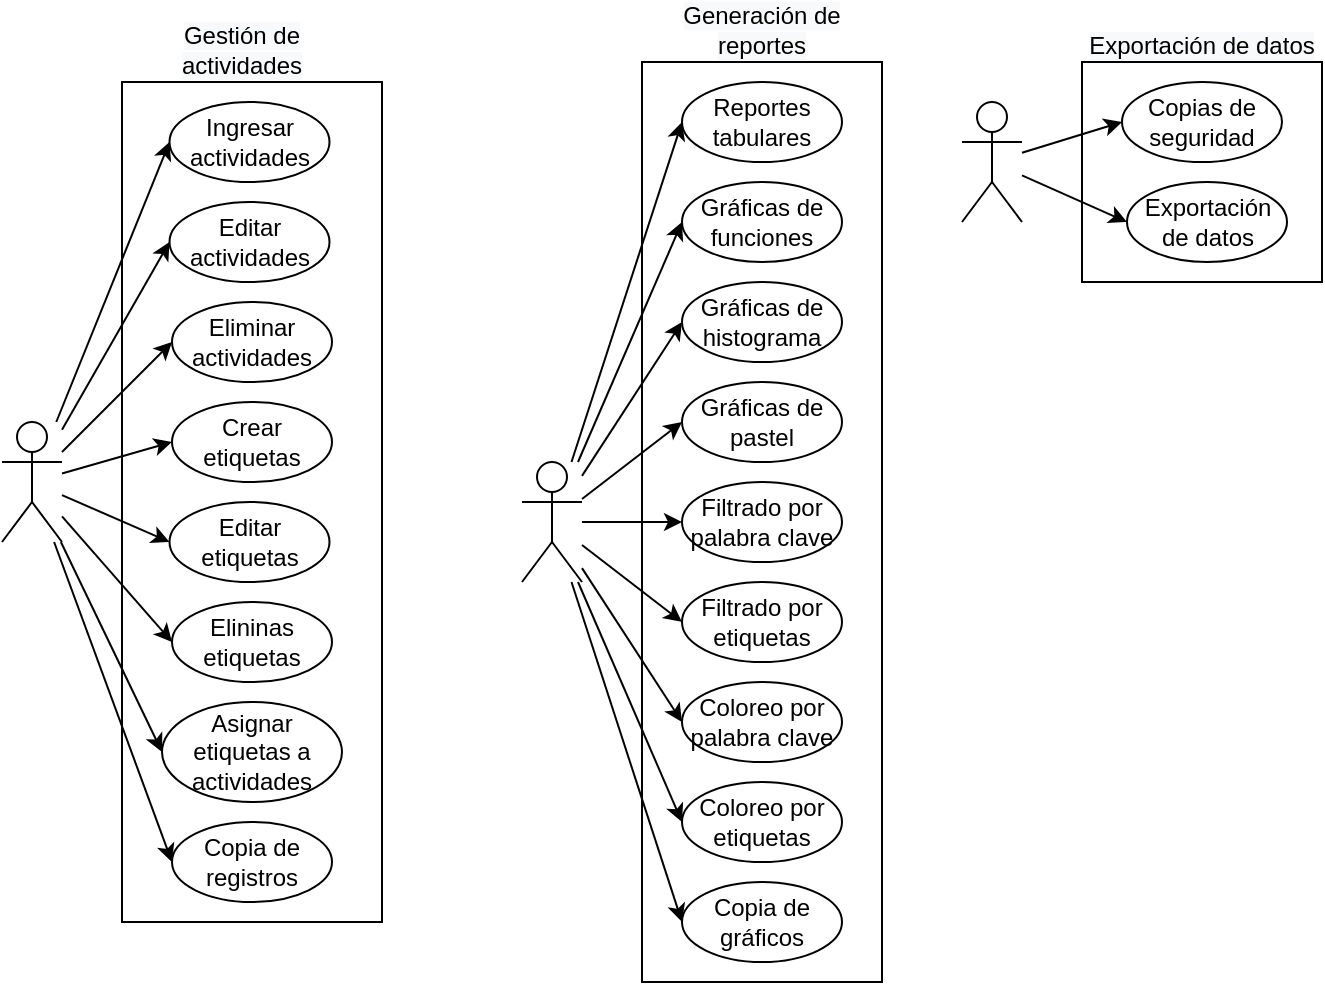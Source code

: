 <mxfile version="15.2.7" type="device"><diagram id="g2g0_09EibHLY8QdNR0A" name="Página-1"><mxGraphModel dx="494" dy="392" grid="1" gridSize="10" guides="1" tooltips="1" connect="1" arrows="1" fold="1" page="1" pageScale="1" pageWidth="827" pageHeight="1169" math="0" shadow="0"><root><mxCell id="0"/><mxCell id="1" parent="0"/><mxCell id="qiSDTSHIFFa7A9pNRmX--1" value="" style="rounded=0;whiteSpace=wrap;html=1;container=1;" parent="1" vertex="1"><mxGeometry x="150" y="90" width="130" height="420" as="geometry"/></mxCell><mxCell id="qfR6k9OrLSx6FDIR1TIy-2" value="Copia de registros" style="ellipse;whiteSpace=wrap;html=1;" vertex="1" parent="qiSDTSHIFFa7A9pNRmX--1"><mxGeometry x="25" y="370" width="80" height="40" as="geometry"/></mxCell><mxCell id="qiSDTSHIFFa7A9pNRmX--14" value="Asignar etiquetas a actividades" style="ellipse;whiteSpace=wrap;html=1;" parent="qiSDTSHIFFa7A9pNRmX--1" vertex="1"><mxGeometry x="20" y="310" width="90" height="50" as="geometry"/></mxCell><mxCell id="qiSDTSHIFFa7A9pNRmX--15" value="Crear etiquetas" style="ellipse;whiteSpace=wrap;html=1;" parent="qiSDTSHIFFa7A9pNRmX--1" vertex="1"><mxGeometry x="25" y="160" width="80" height="40" as="geometry"/></mxCell><mxCell id="qiSDTSHIFFa7A9pNRmX--16" value="Editar etiquetas" style="ellipse;whiteSpace=wrap;html=1;" parent="qiSDTSHIFFa7A9pNRmX--1" vertex="1"><mxGeometry x="23.75" y="210" width="80" height="40" as="geometry"/></mxCell><mxCell id="qiSDTSHIFFa7A9pNRmX--17" value="Elininas etiquetas" style="ellipse;whiteSpace=wrap;html=1;" parent="qiSDTSHIFFa7A9pNRmX--1" vertex="1"><mxGeometry x="25" y="260" width="80" height="40" as="geometry"/></mxCell><mxCell id="qiSDTSHIFFa7A9pNRmX--13" value="Eliminar actividades" style="ellipse;whiteSpace=wrap;html=1;" parent="qiSDTSHIFFa7A9pNRmX--1" vertex="1"><mxGeometry x="25" y="110" width="80" height="40" as="geometry"/></mxCell><mxCell id="qiSDTSHIFFa7A9pNRmX--3" value="Ingresar actividades" style="ellipse;whiteSpace=wrap;html=1;" parent="qiSDTSHIFFa7A9pNRmX--1" vertex="1"><mxGeometry x="23.75" y="10" width="80" height="40" as="geometry"/></mxCell><mxCell id="qiSDTSHIFFa7A9pNRmX--12" value="Editar actividades" style="ellipse;whiteSpace=wrap;html=1;" parent="qiSDTSHIFFa7A9pNRmX--1" vertex="1"><mxGeometry x="23.75" y="60" width="80" height="40" as="geometry"/></mxCell><mxCell id="qiSDTSHIFFa7A9pNRmX--20" value="&lt;span style=&quot;color: rgb(0 , 0 , 0) ; font-family: &amp;#34;helvetica&amp;#34; ; font-size: 12px ; font-style: normal ; font-weight: 400 ; letter-spacing: normal ; text-align: center ; text-indent: 0px ; text-transform: none ; word-spacing: 0px ; background-color: rgb(248 , 249 , 250) ; display: inline ; float: none&quot;&gt;Gestión de actividades&lt;/span&gt;&lt;br&gt;" style="text;html=1;strokeColor=none;fillColor=none;align=center;verticalAlign=bottom;whiteSpace=wrap;rounded=0;spacing=1;" parent="1" vertex="1"><mxGeometry x="150" y="60" width="120" height="30" as="geometry"/></mxCell><mxCell id="qiSDTSHIFFa7A9pNRmX--39" value="" style="rounded=0;whiteSpace=wrap;html=1;" parent="1" vertex="1"><mxGeometry x="630" y="80" width="120" height="110" as="geometry"/></mxCell><mxCell id="qiSDTSHIFFa7A9pNRmX--41" value="Copias de seguridad" style="ellipse;whiteSpace=wrap;html=1;" parent="1" vertex="1"><mxGeometry x="650" y="90" width="80" height="40" as="geometry"/></mxCell><mxCell id="qiSDTSHIFFa7A9pNRmX--42" value="Exportación de datos" style="ellipse;whiteSpace=wrap;html=1;" parent="1" vertex="1"><mxGeometry x="652.5" y="140" width="80" height="40" as="geometry"/></mxCell><mxCell id="qiSDTSHIFFa7A9pNRmX--47" value="&lt;span style=&quot;color: rgb(0 , 0 , 0) ; font-family: &amp;#34;helvetica&amp;#34; ; font-size: 12px ; font-style: normal ; font-weight: 400 ; letter-spacing: normal ; text-align: center ; text-indent: 0px ; text-transform: none ; word-spacing: 0px ; background-color: rgb(248 , 249 , 250) ; display: inline ; float: none&quot;&gt;Exportación de datos&lt;/span&gt;" style="text;html=1;strokeColor=none;fillColor=none;align=center;verticalAlign=bottom;whiteSpace=wrap;rounded=0;spacing=1;" parent="1" vertex="1"><mxGeometry x="630" y="60" width="120" height="20" as="geometry"/></mxCell><mxCell id="qiSDTSHIFFa7A9pNRmX--59" style="edgeStyle=none;rounded=0;orthogonalLoop=1;jettySize=auto;html=1;entryX=0;entryY=0.5;entryDx=0;entryDy=0;" parent="1" source="qiSDTSHIFFa7A9pNRmX--57" target="qiSDTSHIFFa7A9pNRmX--3" edge="1"><mxGeometry relative="1" as="geometry"><mxPoint x="100" y="138" as="targetPoint"/></mxGeometry></mxCell><mxCell id="qiSDTSHIFFa7A9pNRmX--60" style="edgeStyle=none;rounded=0;orthogonalLoop=1;jettySize=auto;html=1;entryX=0;entryY=0.5;entryDx=0;entryDy=0;" parent="1" source="qiSDTSHIFFa7A9pNRmX--57" target="qiSDTSHIFFa7A9pNRmX--12" edge="1"><mxGeometry relative="1" as="geometry"/></mxCell><mxCell id="qiSDTSHIFFa7A9pNRmX--61" style="edgeStyle=none;rounded=0;orthogonalLoop=1;jettySize=auto;html=1;entryX=0;entryY=0.5;entryDx=0;entryDy=0;" parent="1" source="qiSDTSHIFFa7A9pNRmX--57" target="qiSDTSHIFFa7A9pNRmX--14" edge="1"><mxGeometry relative="1" as="geometry"/></mxCell><mxCell id="qiSDTSHIFFa7A9pNRmX--62" style="edgeStyle=none;rounded=0;orthogonalLoop=1;jettySize=auto;html=1;entryX=0;entryY=0.5;entryDx=0;entryDy=0;" parent="1" source="qiSDTSHIFFa7A9pNRmX--57" target="qiSDTSHIFFa7A9pNRmX--13" edge="1"><mxGeometry relative="1" as="geometry"/></mxCell><mxCell id="qiSDTSHIFFa7A9pNRmX--63" style="edgeStyle=none;rounded=0;orthogonalLoop=1;jettySize=auto;html=1;entryX=0;entryY=0.5;entryDx=0;entryDy=0;" parent="1" source="qiSDTSHIFFa7A9pNRmX--57" target="qiSDTSHIFFa7A9pNRmX--15" edge="1"><mxGeometry relative="1" as="geometry"><mxPoint x="120" y="270" as="targetPoint"/></mxGeometry></mxCell><mxCell id="qiSDTSHIFFa7A9pNRmX--64" style="edgeStyle=none;rounded=0;orthogonalLoop=1;jettySize=auto;html=1;entryX=0;entryY=0.5;entryDx=0;entryDy=0;" parent="1" source="qiSDTSHIFFa7A9pNRmX--57" target="qiSDTSHIFFa7A9pNRmX--16" edge="1"><mxGeometry relative="1" as="geometry"/></mxCell><mxCell id="qiSDTSHIFFa7A9pNRmX--65" style="edgeStyle=none;rounded=0;orthogonalLoop=1;jettySize=auto;html=1;entryX=0;entryY=0.5;entryDx=0;entryDy=0;" parent="1" source="qiSDTSHIFFa7A9pNRmX--57" target="qiSDTSHIFFa7A9pNRmX--17" edge="1"><mxGeometry relative="1" as="geometry"/></mxCell><mxCell id="qfR6k9OrLSx6FDIR1TIy-4" style="edgeStyle=none;rounded=0;orthogonalLoop=1;jettySize=auto;html=1;entryX=0;entryY=0.5;entryDx=0;entryDy=0;" edge="1" parent="1" source="qiSDTSHIFFa7A9pNRmX--57" target="qfR6k9OrLSx6FDIR1TIy-2"><mxGeometry relative="1" as="geometry"/></mxCell><mxCell id="qiSDTSHIFFa7A9pNRmX--57" value="" style="shape=umlActor;verticalLabelPosition=bottom;verticalAlign=top;html=1;outlineConnect=0;" parent="1" vertex="1"><mxGeometry x="90" y="260" width="30" height="60" as="geometry"/></mxCell><mxCell id="qiSDTSHIFFa7A9pNRmX--66" value="" style="shape=umlActor;verticalLabelPosition=bottom;verticalAlign=top;html=1;outlineConnect=0;" parent="1" vertex="1"><mxGeometry x="350" y="280" width="30" height="60" as="geometry"/></mxCell><mxCell id="qiSDTSHIFFa7A9pNRmX--21" value="" style="rounded=0;whiteSpace=wrap;html=1;" parent="1" vertex="1"><mxGeometry x="410" y="80" width="120" height="460" as="geometry"/></mxCell><mxCell id="qiSDTSHIFFa7A9pNRmX--22" value="Reportes tabulares" style="ellipse;whiteSpace=wrap;html=1;" parent="1" vertex="1"><mxGeometry x="430" y="90" width="80" height="40" as="geometry"/></mxCell><mxCell id="qiSDTSHIFFa7A9pNRmX--29" value="&lt;span style=&quot;color: rgb(0 , 0 , 0) ; font-family: &amp;#34;helvetica&amp;#34; ; font-size: 12px ; font-style: normal ; font-weight: 400 ; letter-spacing: normal ; text-align: center ; text-indent: 0px ; text-transform: none ; word-spacing: 0px ; background-color: rgb(248 , 249 , 250) ; display: inline ; float: none&quot;&gt;Generación de reportes&lt;/span&gt;" style="text;html=1;strokeColor=none;fillColor=none;align=center;verticalAlign=bottom;whiteSpace=wrap;rounded=0;spacing=1;" parent="1" vertex="1"><mxGeometry x="410" y="50" width="120" height="30" as="geometry"/></mxCell><mxCell id="qiSDTSHIFFa7A9pNRmX--49" value="Gráficas de funciones" style="ellipse;whiteSpace=wrap;html=1;" parent="1" vertex="1"><mxGeometry x="430" y="140" width="80" height="40" as="geometry"/></mxCell><mxCell id="qiSDTSHIFFa7A9pNRmX--51" value="Gráficas de histograma" style="ellipse;whiteSpace=wrap;html=1;" parent="1" vertex="1"><mxGeometry x="430" y="190" width="80" height="40" as="geometry"/></mxCell><mxCell id="qiSDTSHIFFa7A9pNRmX--52" value="Gráficas de pastel" style="ellipse;whiteSpace=wrap;html=1;" parent="1" vertex="1"><mxGeometry x="430" y="240" width="80" height="40" as="geometry"/></mxCell><mxCell id="qiSDTSHIFFa7A9pNRmX--53" value="Filtrado por palabra clave" style="ellipse;whiteSpace=wrap;html=1;" parent="1" vertex="1"><mxGeometry x="430" y="290" width="80" height="40" as="geometry"/></mxCell><mxCell id="qiSDTSHIFFa7A9pNRmX--54" value="Filtrado por etiquetas" style="ellipse;whiteSpace=wrap;html=1;" parent="1" vertex="1"><mxGeometry x="430" y="340" width="80" height="40" as="geometry"/></mxCell><mxCell id="qiSDTSHIFFa7A9pNRmX--55" value="Coloreo por palabra clave" style="ellipse;whiteSpace=wrap;html=1;" parent="1" vertex="1"><mxGeometry x="430" y="390" width="80" height="40" as="geometry"/></mxCell><mxCell id="qiSDTSHIFFa7A9pNRmX--56" value="Coloreo por etiquetas" style="ellipse;whiteSpace=wrap;html=1;" parent="1" vertex="1"><mxGeometry x="430" y="440" width="80" height="40" as="geometry"/></mxCell><mxCell id="qiSDTSHIFFa7A9pNRmX--68" style="edgeStyle=none;rounded=0;orthogonalLoop=1;jettySize=auto;html=1;entryX=0;entryY=0.5;entryDx=0;entryDy=0;" parent="1" source="qiSDTSHIFFa7A9pNRmX--66" target="qiSDTSHIFFa7A9pNRmX--22" edge="1"><mxGeometry relative="1" as="geometry"/></mxCell><mxCell id="qiSDTSHIFFa7A9pNRmX--69" style="edgeStyle=none;rounded=0;orthogonalLoop=1;jettySize=auto;html=1;entryX=0;entryY=0.5;entryDx=0;entryDy=0;" parent="1" source="qiSDTSHIFFa7A9pNRmX--66" target="qiSDTSHIFFa7A9pNRmX--49" edge="1"><mxGeometry relative="1" as="geometry"/></mxCell><mxCell id="qiSDTSHIFFa7A9pNRmX--70" style="edgeStyle=none;rounded=0;orthogonalLoop=1;jettySize=auto;html=1;entryX=0;entryY=0.5;entryDx=0;entryDy=0;" parent="1" source="qiSDTSHIFFa7A9pNRmX--66" target="qiSDTSHIFFa7A9pNRmX--51" edge="1"><mxGeometry relative="1" as="geometry"/></mxCell><mxCell id="qiSDTSHIFFa7A9pNRmX--71" style="edgeStyle=none;rounded=0;orthogonalLoop=1;jettySize=auto;html=1;entryX=0;entryY=0.5;entryDx=0;entryDy=0;" parent="1" source="qiSDTSHIFFa7A9pNRmX--66" target="qiSDTSHIFFa7A9pNRmX--52" edge="1"><mxGeometry relative="1" as="geometry"/></mxCell><mxCell id="qiSDTSHIFFa7A9pNRmX--72" style="edgeStyle=none;rounded=0;orthogonalLoop=1;jettySize=auto;html=1;entryX=0;entryY=0.5;entryDx=0;entryDy=0;" parent="1" source="qiSDTSHIFFa7A9pNRmX--66" target="qiSDTSHIFFa7A9pNRmX--53" edge="1"><mxGeometry relative="1" as="geometry"/></mxCell><mxCell id="qiSDTSHIFFa7A9pNRmX--73" style="edgeStyle=none;rounded=0;orthogonalLoop=1;jettySize=auto;html=1;entryX=0;entryY=0.5;entryDx=0;entryDy=0;" parent="1" source="qiSDTSHIFFa7A9pNRmX--66" target="qiSDTSHIFFa7A9pNRmX--56" edge="1"><mxGeometry relative="1" as="geometry"/></mxCell><mxCell id="qiSDTSHIFFa7A9pNRmX--75" style="edgeStyle=none;rounded=0;orthogonalLoop=1;jettySize=auto;html=1;entryX=0;entryY=0.5;entryDx=0;entryDy=0;" parent="1" source="qiSDTSHIFFa7A9pNRmX--66" target="qiSDTSHIFFa7A9pNRmX--55" edge="1"><mxGeometry relative="1" as="geometry"/></mxCell><mxCell id="qiSDTSHIFFa7A9pNRmX--76" style="edgeStyle=none;rounded=0;orthogonalLoop=1;jettySize=auto;html=1;entryX=0;entryY=0.5;entryDx=0;entryDy=0;" parent="1" source="qiSDTSHIFFa7A9pNRmX--66" target="qiSDTSHIFFa7A9pNRmX--54" edge="1"><mxGeometry relative="1" as="geometry"/></mxCell><mxCell id="qiSDTSHIFFa7A9pNRmX--79" style="edgeStyle=none;rounded=0;orthogonalLoop=1;jettySize=auto;html=1;entryX=0;entryY=0.5;entryDx=0;entryDy=0;" parent="1" source="qiSDTSHIFFa7A9pNRmX--77" target="qiSDTSHIFFa7A9pNRmX--41" edge="1"><mxGeometry relative="1" as="geometry"><mxPoint x="654" y="181" as="targetPoint"/></mxGeometry></mxCell><mxCell id="qfR6k9OrLSx6FDIR1TIy-6" style="edgeStyle=none;rounded=0;orthogonalLoop=1;jettySize=auto;html=1;entryX=0;entryY=0.5;entryDx=0;entryDy=0;" edge="1" parent="1" source="qiSDTSHIFFa7A9pNRmX--77" target="qiSDTSHIFFa7A9pNRmX--42"><mxGeometry relative="1" as="geometry"/></mxCell><mxCell id="qiSDTSHIFFa7A9pNRmX--77" value="" style="shape=umlActor;verticalLabelPosition=bottom;verticalAlign=top;html=1;outlineConnect=0;" parent="1" vertex="1"><mxGeometry x="570" y="100" width="30" height="60" as="geometry"/></mxCell><mxCell id="qfR6k9OrLSx6FDIR1TIy-1" value="Copia de gráficos" style="ellipse;whiteSpace=wrap;html=1;" vertex="1" parent="1"><mxGeometry x="430" y="490" width="80" height="40" as="geometry"/></mxCell><mxCell id="qfR6k9OrLSx6FDIR1TIy-3" style="rounded=0;orthogonalLoop=1;jettySize=auto;html=1;entryX=0;entryY=0.5;entryDx=0;entryDy=0;" edge="1" parent="1" source="qiSDTSHIFFa7A9pNRmX--66" target="qfR6k9OrLSx6FDIR1TIy-1"><mxGeometry relative="1" as="geometry"><mxPoint x="390" y="500" as="targetPoint"/></mxGeometry></mxCell></root></mxGraphModel></diagram></mxfile>